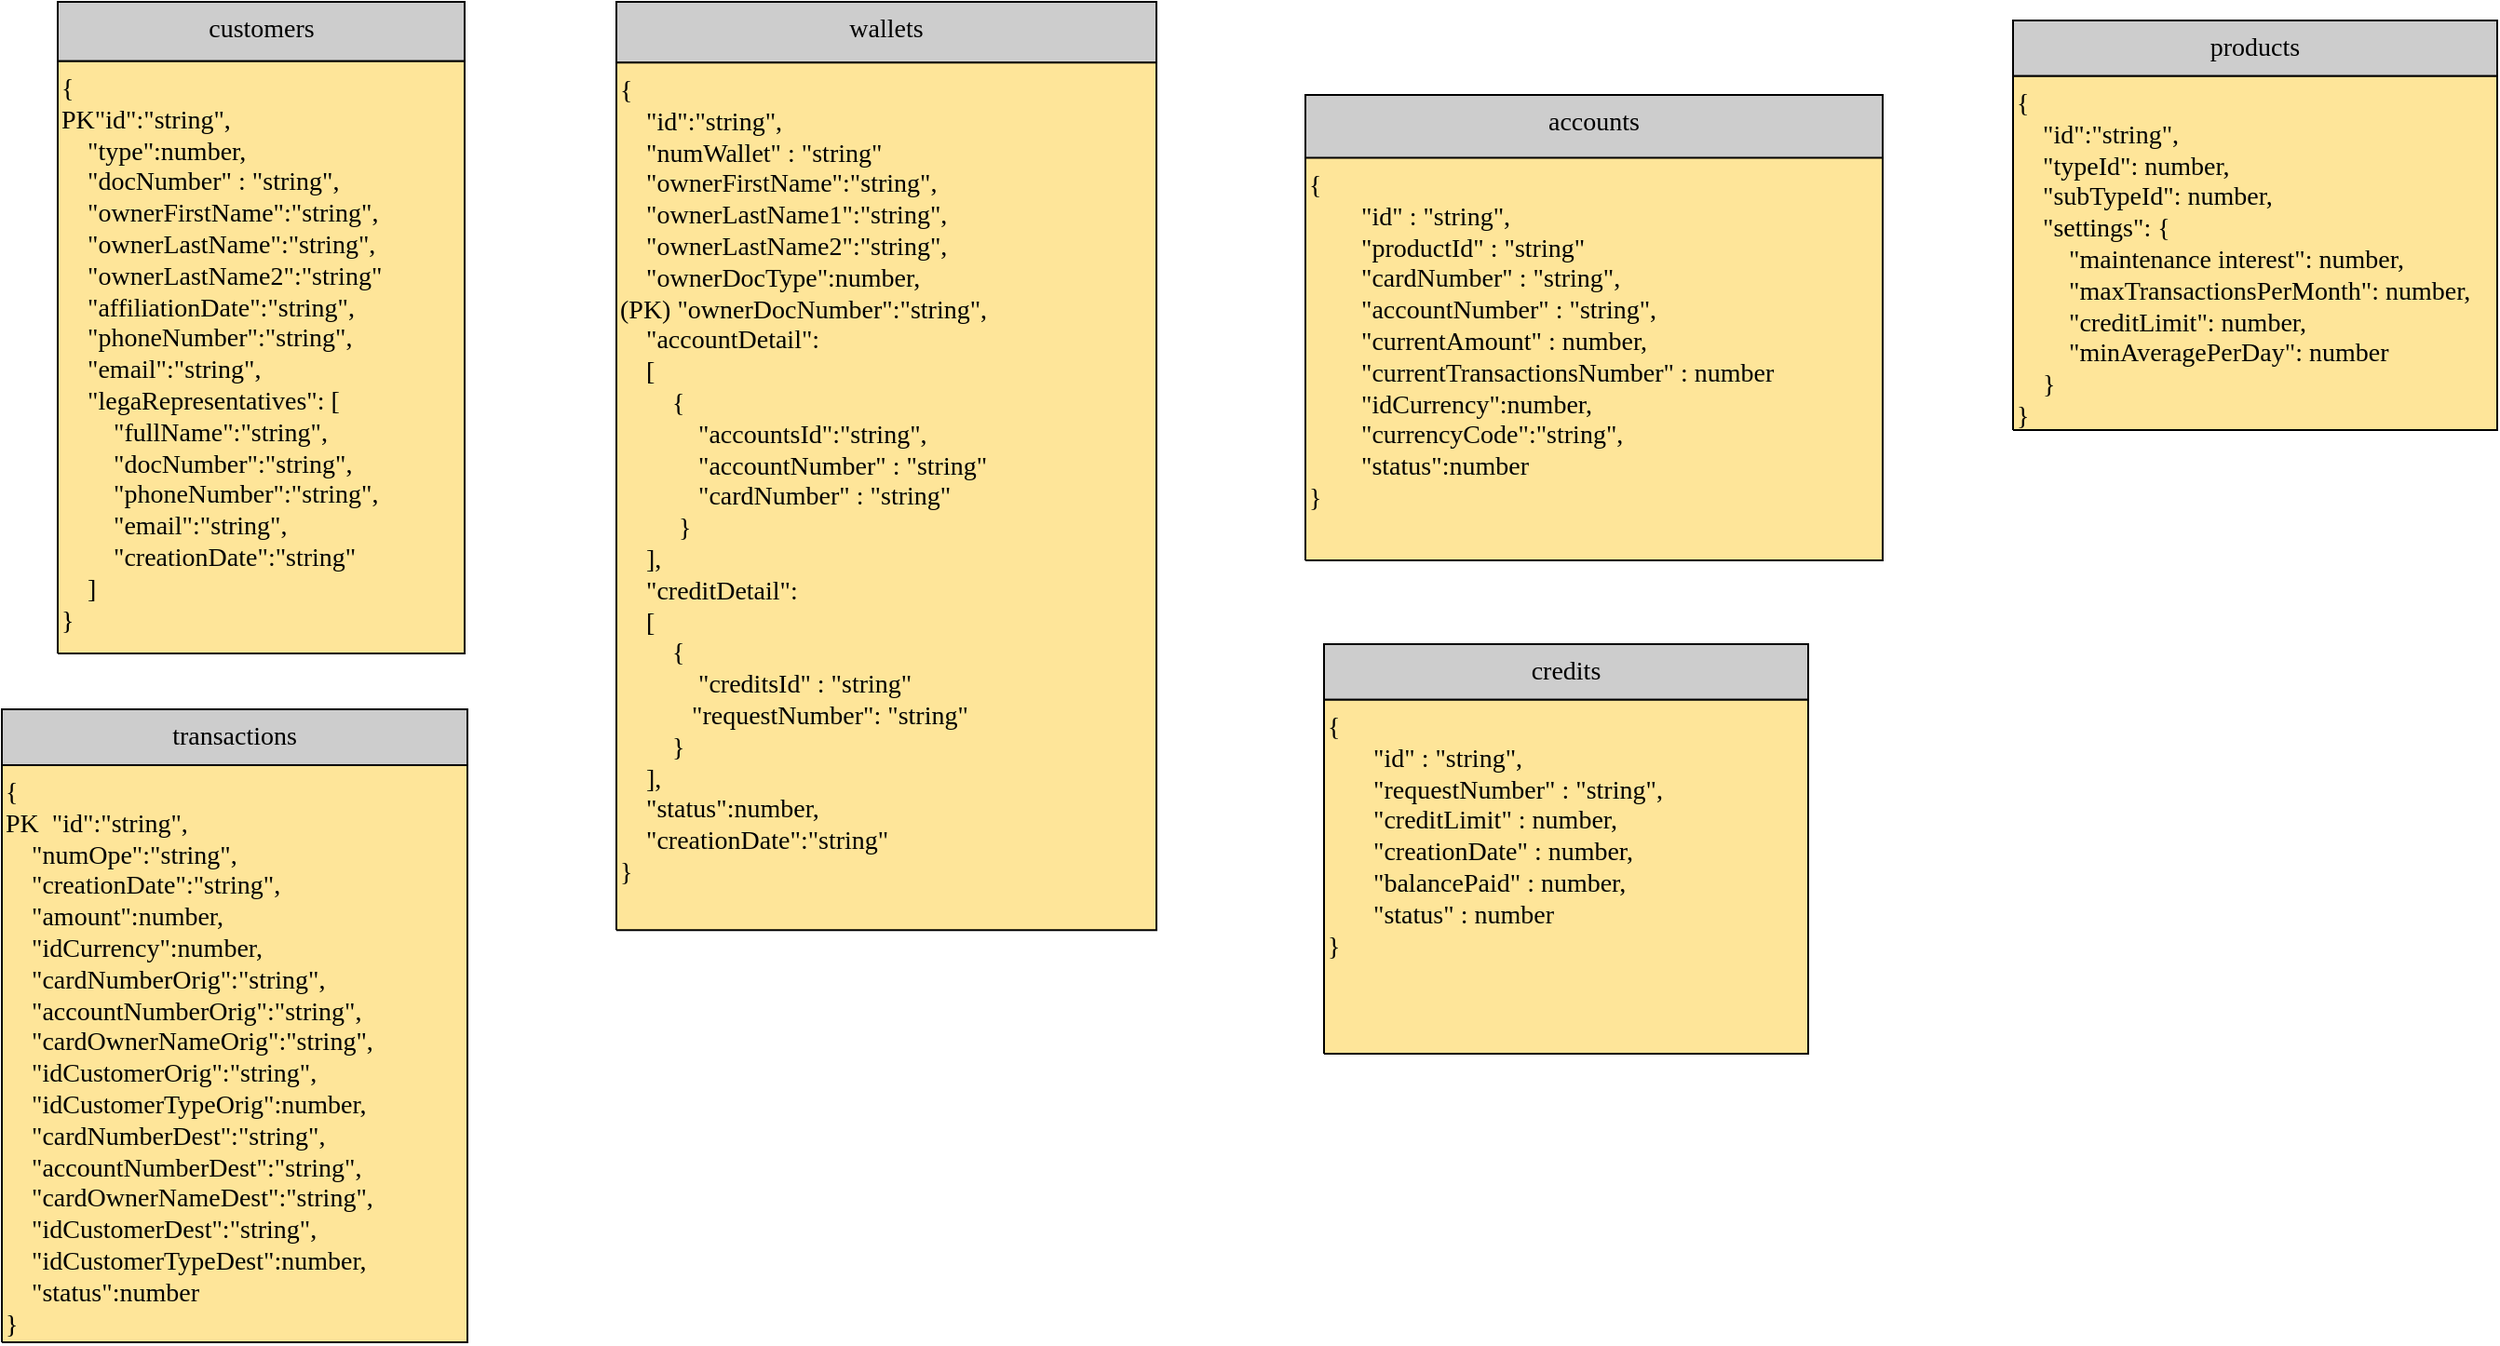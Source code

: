 <mxfile version="17.4.6" type="device"><diagram id="rh9kqIKtJPq5a2ciI5zc" name="Modelo"><mxGraphModel dx="1689" dy="831" grid="1" gridSize="10" guides="1" tooltips="1" connect="1" arrows="1" fold="1" page="1" pageScale="1" pageWidth="827" pageHeight="1169" math="0" shadow="0"><root><mxCell id="0"/><mxCell id="1" parent="0"/><mxCell id="AFvDmCn3Klp6dKQdkjxe-1" value="" style="group" parent="1" vertex="1" connectable="0"><mxGeometry x="1610" y="30" width="260" height="220" as="geometry"/></mxCell><mxCell id="Pc2MlKasj1M051VpqCcg-2" value="&lt;font style=&quot;font-size: 14px ; font-family: &amp;#34;calibri&amp;#34; ; color: #000000 ; direction: ltr ; letter-spacing: 0px ; line-height: 120% ; opacity: 1&quot;&gt;products&lt;br&gt;&lt;/font&gt;" style="verticalAlign=top;align=center;vsdxID=2169;fillColor=#CDCDCD;gradientColor=none;shape=stencil(nZBLDoAgDERP0z3SIyjew0SURgSD+Lu9kMZoXLhwN9O+tukAlrNpJg1SzDH4QW/URgNYgZTkjA4UkwJUgGXng+6DX1zLfmoymdXo17xh5zmRJ6Q42BWCfc2oJfdAr+Yv+AP9Cb7OJ3H/2JG1HNGz/84klThPVCc=);labelBackgroundColor=none;rounded=0;html=1;whiteSpace=wrap;" parent="AFvDmCn3Klp6dKQdkjxe-1" vertex="1"><mxGeometry width="260" height="29.858" as="geometry"/></mxCell><mxCell id="Pc2MlKasj1M051VpqCcg-3" value="&lt;p style=&quot;margin: 0px ; direction: ltr&quot;&gt;&lt;font face=&quot;calibri&quot;&gt;&lt;span style=&quot;font-size: 14px&quot;&gt;{&lt;/span&gt;&lt;/font&gt;&lt;/p&gt;&lt;p style=&quot;margin: 0px ; direction: ltr&quot;&gt;&lt;font face=&quot;calibri&quot;&gt;&lt;span style=&quot;font-size: 14px&quot;&gt;&amp;nbsp; &amp;nbsp; &quot;id&quot;:&quot;string&quot;,&lt;/span&gt;&lt;/font&gt;&lt;/p&gt;&lt;p style=&quot;margin: 0px ; direction: ltr&quot;&gt;&lt;font face=&quot;calibri&quot;&gt;&lt;span style=&quot;font-size: 14px&quot;&gt;&amp;nbsp; &amp;nbsp; &quot;typeId&quot;: number,&lt;/span&gt;&lt;/font&gt;&lt;/p&gt;&lt;p style=&quot;margin: 0px ; direction: ltr&quot;&gt;&lt;font face=&quot;calibri&quot;&gt;&lt;span style=&quot;font-size: 14px&quot;&gt;&amp;nbsp; &amp;nbsp; &quot;subTypeId&quot;: number,&lt;/span&gt;&lt;/font&gt;&lt;/p&gt;&lt;p style=&quot;margin: 0px ; direction: ltr&quot;&gt;&lt;font face=&quot;calibri&quot;&gt;&lt;span style=&quot;font-size: 14px&quot;&gt;&amp;nbsp; &amp;nbsp; &quot;settings&quot;: {&lt;/span&gt;&lt;/font&gt;&lt;/p&gt;&lt;p style=&quot;margin: 0px ; direction: ltr&quot;&gt;&lt;font face=&quot;calibri&quot;&gt;&lt;span style=&quot;font-size: 14px&quot;&gt;&amp;nbsp; &amp;nbsp; &amp;nbsp; &amp;nbsp; &quot;maintenance interest&quot;: number,&lt;/span&gt;&lt;/font&gt;&lt;/p&gt;&lt;p style=&quot;margin: 0px ; direction: ltr&quot;&gt;&lt;span style=&quot;font-size: 14px ; font-family: &amp;#34;calibri&amp;#34;&quot;&gt;&amp;nbsp; &amp;nbsp; &amp;nbsp; &amp;nbsp; &quot;maxTransactionsPerMonth&quot;: number,&lt;/span&gt;&lt;/p&gt;&lt;p style=&quot;margin: 0px ; direction: ltr&quot;&gt;&lt;span style=&quot;font-size: 14px ; font-family: &amp;#34;calibri&amp;#34;&quot;&gt;&amp;nbsp; &amp;nbsp; &amp;nbsp; &amp;nbsp; &quot;creditLimit&quot;: number,&lt;/span&gt;&lt;/p&gt;&lt;p style=&quot;margin: 0px ; direction: ltr&quot;&gt;&lt;span style=&quot;font-size: 14px ; font-family: &amp;#34;calibri&amp;#34;&quot;&gt;&amp;nbsp; &amp;nbsp; &amp;nbsp; &amp;nbsp; &quot;minAveragePerDay&quot;: number&lt;/span&gt;&lt;/p&gt;&lt;p style=&quot;margin: 0px ; direction: ltr&quot;&gt;&lt;span style=&quot;font-size: 14px ; font-family: &amp;#34;calibri&amp;#34;&quot;&gt;&amp;nbsp; &amp;nbsp; }&lt;/span&gt;&lt;br&gt;&lt;/p&gt;&lt;p style=&quot;margin: 0px ; direction: ltr&quot;&gt;&lt;font face=&quot;calibri&quot;&gt;&lt;span style=&quot;font-size: 14px&quot;&gt;}&lt;/span&gt;&lt;/font&gt;&lt;/p&gt;" style="verticalAlign=top;align=left;vsdxID=2170;fillColor=#fee599;gradientColor=none;shape=stencil(nZBLDoAgDERP0z3SIyjew0SURgSD+Lu9kMZoXLhwN9O+tukAlrNpJg1SzDH4QW/URgNYgZTkjA4UkwJUgGXng+6DX1zLfmoymdXo17xh5zmRJ6Q42BWCfc2oJfdAr+Yv+AP9Cb7OJ3H/2JG1HNGz/84klThPVCc=);labelBackgroundColor=none;rounded=0;html=1;whiteSpace=wrap;" parent="AFvDmCn3Klp6dKQdkjxe-1" vertex="1"><mxGeometry y="29.86" width="260" height="190.14" as="geometry"/></mxCell><mxCell id="AFvDmCn3Klp6dKQdkjxe-4" value="" style="group" parent="1" vertex="1" connectable="0"><mxGeometry x="1230" y="70" width="310" height="250" as="geometry"/></mxCell><mxCell id="AFvDmCn3Klp6dKQdkjxe-2" value="&lt;font style=&quot;font-size: 14px ; font-family: &amp;#34;calibri&amp;#34; ; color: #000000 ; direction: ltr ; letter-spacing: 0px ; line-height: 120% ; opacity: 1&quot;&gt;accounts&lt;br&gt;&lt;/font&gt;" style="verticalAlign=top;align=center;vsdxID=2169;fillColor=#CDCDCD;gradientColor=none;shape=stencil(nZBLDoAgDERP0z3SIyjew0SURgSD+Lu9kMZoXLhwN9O+tukAlrNpJg1SzDH4QW/URgNYgZTkjA4UkwJUgGXng+6DX1zLfmoymdXo17xh5zmRJ6Q42BWCfc2oJfdAr+Yv+AP9Cb7OJ3H/2JG1HNGz/84klThPVCc=);labelBackgroundColor=none;rounded=0;html=1;whiteSpace=wrap;" parent="AFvDmCn3Klp6dKQdkjxe-4" vertex="1"><mxGeometry width="310" height="33.952" as="geometry"/></mxCell><mxCell id="AFvDmCn3Klp6dKQdkjxe-3" value="&lt;p style=&quot;margin: 0px ; direction: ltr&quot;&gt;&lt;font face=&quot;calibri&quot;&gt;&lt;span style=&quot;font-size: 14px&quot;&gt;{&lt;/span&gt;&lt;/font&gt;&lt;/p&gt;&lt;p style=&quot;margin: 0px ; direction: ltr&quot;&gt;&lt;font face=&quot;calibri&quot;&gt;&lt;span style=&quot;font-size: 14px&quot;&gt;&amp;nbsp; &amp;nbsp; &amp;nbsp; &amp;nbsp; &quot;id&quot; : &quot;string&quot;,&lt;/span&gt;&lt;/font&gt;&lt;/p&gt;&lt;p style=&quot;margin: 0px ; direction: ltr&quot;&gt;&lt;font face=&quot;calibri&quot;&gt;&lt;span style=&quot;font-size: 14px&quot;&gt;&amp;nbsp; &amp;nbsp; &amp;nbsp; &amp;nbsp; &quot;productId&quot; : &quot;string&quot;&lt;/span&gt;&lt;/font&gt;&lt;/p&gt;&lt;p style=&quot;margin: 0px ; direction: ltr&quot;&gt;&lt;span style=&quot;font-family: &amp;#34;calibri&amp;#34; ; font-size: 14px&quot;&gt;&amp;nbsp; &amp;nbsp; &amp;nbsp; &amp;nbsp; &quot;cardNumber&quot; : &quot;string&quot;,&lt;/span&gt;&lt;font face=&quot;calibri&quot;&gt;&lt;span style=&quot;font-size: 14px&quot;&gt;&lt;br&gt;&lt;/span&gt;&lt;/font&gt;&lt;/p&gt;&lt;p style=&quot;margin: 0px ; direction: ltr&quot;&gt;&lt;span style=&quot;font-family: &amp;#34;calibri&amp;#34; ; font-size: 14px&quot;&gt;&amp;nbsp; &amp;nbsp; &amp;nbsp; &amp;nbsp; &quot;accountNumber&quot; : &quot;string&quot;,&lt;/span&gt;&lt;span style=&quot;font-family: &amp;#34;calibri&amp;#34; ; font-size: 14px&quot;&gt;&lt;br&gt;&lt;/span&gt;&lt;/p&gt;&lt;p style=&quot;margin: 0px ; direction: ltr&quot;&gt;&lt;span style=&quot;font-family: &amp;#34;calibri&amp;#34; ; font-size: 14px&quot;&gt;&amp;nbsp; &amp;nbsp; &amp;nbsp; &amp;nbsp; &quot;currentAmount&quot; : number,&lt;/span&gt;&lt;span style=&quot;font-family: &amp;#34;calibri&amp;#34; ; font-size: 14px&quot;&gt;&lt;br&gt;&lt;/span&gt;&lt;/p&gt;&lt;p style=&quot;margin: 0px ; direction: ltr&quot;&gt;&lt;span style=&quot;font-family: &amp;#34;calibri&amp;#34; ; font-size: 14px&quot;&gt;&amp;nbsp; &amp;nbsp; &amp;nbsp; &amp;nbsp; &quot;currentTransactionsNumber&quot; : number&lt;/span&gt;&lt;/p&gt;&lt;p style=&quot;margin: 0px ; direction: ltr&quot;&gt;&lt;font face=&quot;calibri&quot;&gt;&lt;span style=&quot;font-size: 14px&quot;&gt;&amp;nbsp; &amp;nbsp; &amp;nbsp; &amp;nbsp; &quot;idCurrency&quot;:number,&lt;/span&gt;&lt;/font&gt;&lt;/p&gt;&lt;p style=&quot;margin: 0px ; direction: ltr&quot;&gt;&lt;font face=&quot;calibri&quot;&gt;&lt;span style=&quot;font-size: 14px&quot;&gt;&amp;nbsp; &amp;nbsp; &amp;nbsp; &amp;nbsp; &quot;currencyCode&quot;:&quot;string&quot;,&lt;/span&gt;&lt;/font&gt;&lt;/p&gt;&lt;p style=&quot;margin: 0px ; direction: ltr&quot;&gt;&lt;span style=&quot;font-size: 14px ; font-family: &amp;#34;calibri&amp;#34;&quot;&gt;&amp;nbsp; &amp;nbsp; &amp;nbsp; &amp;nbsp; &quot;status&quot;:number&lt;/span&gt;&lt;/p&gt;&lt;p style=&quot;margin: 0px ; direction: ltr&quot;&gt;&lt;font face=&quot;calibri&quot;&gt;&lt;span style=&quot;font-size: 14px&quot;&gt;}&lt;/span&gt;&lt;/font&gt;&lt;/p&gt;" style="verticalAlign=top;align=left;vsdxID=2170;fillColor=#fee599;gradientColor=none;shape=stencil(nZBLDoAgDERP0z3SIyjew0SURgSD+Lu9kMZoXLhwN9O+tukAlrNpJg1SzDH4QW/URgNYgZTkjA4UkwJUgGXng+6DX1zLfmoymdXo17xh5zmRJ6Q42BWCfc2oJfdAr+Yv+AP9Cb7OJ3H/2JG1HNGz/84klThPVCc=);labelBackgroundColor=none;rounded=0;html=1;whiteSpace=wrap;" parent="AFvDmCn3Klp6dKQdkjxe-4" vertex="1"><mxGeometry y="33.794" width="310" height="216.206" as="geometry"/></mxCell><mxCell id="AFvDmCn3Klp6dKQdkjxe-5" value="" style="group" parent="1" vertex="1" connectable="0"><mxGeometry x="1240" y="365" width="260" height="220" as="geometry"/></mxCell><mxCell id="AFvDmCn3Klp6dKQdkjxe-6" value="&lt;font style=&quot;font-size: 14px ; font-family: &amp;#34;calibri&amp;#34; ; color: #000000 ; direction: ltr ; letter-spacing: 0px ; line-height: 120% ; opacity: 1&quot;&gt;credits&lt;br&gt;&lt;/font&gt;" style="verticalAlign=top;align=center;vsdxID=2169;fillColor=#CDCDCD;gradientColor=none;shape=stencil(nZBLDoAgDERP0z3SIyjew0SURgSD+Lu9kMZoXLhwN9O+tukAlrNpJg1SzDH4QW/URgNYgZTkjA4UkwJUgGXng+6DX1zLfmoymdXo17xh5zmRJ6Q42BWCfc2oJfdAr+Yv+AP9Cb7OJ3H/2JG1HNGz/84klThPVCc=);labelBackgroundColor=none;rounded=0;html=1;whiteSpace=wrap;" parent="AFvDmCn3Klp6dKQdkjxe-5" vertex="1"><mxGeometry width="260" height="29.858" as="geometry"/></mxCell><mxCell id="AFvDmCn3Klp6dKQdkjxe-7" value="&lt;p style=&quot;margin: 0px ; direction: ltr&quot;&gt;&lt;font face=&quot;calibri&quot;&gt;&lt;span style=&quot;font-size: 14px&quot;&gt;{&lt;/span&gt;&lt;/font&gt;&lt;/p&gt;&lt;p style=&quot;margin: 0px ; direction: ltr&quot;&gt;&lt;font face=&quot;calibri&quot;&gt;&lt;span style=&quot;font-size: 14px&quot;&gt;&amp;nbsp; &amp;nbsp; &amp;nbsp; &amp;nbsp;&quot;id&quot; : &quot;string&quot;,&lt;/span&gt;&lt;/font&gt;&lt;/p&gt;&lt;p style=&quot;margin: 0px ; direction: ltr&quot;&gt;&lt;font face=&quot;calibri&quot;&gt;&lt;span style=&quot;font-size: 14px&quot;&gt;&amp;nbsp; &amp;nbsp; &amp;nbsp; &amp;nbsp;&quot;requestNumber&quot; : &quot;string&quot;,&lt;/span&gt;&lt;/font&gt;&lt;/p&gt;&lt;p style=&quot;margin: 0px ; direction: ltr&quot;&gt;&lt;span style=&quot;font-family: &amp;#34;calibri&amp;#34; ; font-size: 14px&quot;&gt;&amp;nbsp; &amp;nbsp; &amp;nbsp; &amp;nbsp;&quot;&lt;/span&gt;&lt;span style=&quot;font-family: &amp;#34;calibri&amp;#34; ; font-size: 14px&quot;&gt;creditLimit&lt;/span&gt;&lt;span style=&quot;font-family: &amp;#34;calibri&amp;#34; ; font-size: 14px&quot;&gt;&quot; : number,&lt;/span&gt;&lt;font face=&quot;calibri&quot;&gt;&lt;span style=&quot;font-size: 14px&quot;&gt;&lt;br&gt;&lt;/span&gt;&lt;/font&gt;&lt;/p&gt;&lt;p style=&quot;margin: 0px ; direction: ltr&quot;&gt;&lt;span style=&quot;font-family: &amp;#34;calibri&amp;#34; ; font-size: 14px&quot;&gt;&amp;nbsp; &amp;nbsp; &amp;nbsp; &amp;nbsp;&quot;creationDate&quot; : number,&lt;/span&gt;&lt;span style=&quot;font-family: &amp;#34;calibri&amp;#34; ; font-size: 14px&quot;&gt;&lt;br&gt;&lt;/span&gt;&lt;/p&gt;&lt;p style=&quot;margin: 0px ; direction: ltr&quot;&gt;&lt;span style=&quot;font-family: &amp;#34;calibri&amp;#34; ; font-size: 14px&quot;&gt;&amp;nbsp; &amp;nbsp; &amp;nbsp; &amp;nbsp;&quot;balancePaid&quot; : number,&lt;/span&gt;&lt;span style=&quot;font-family: &amp;#34;calibri&amp;#34; ; font-size: 14px&quot;&gt;&lt;br&gt;&lt;/span&gt;&lt;/p&gt;&lt;p style=&quot;margin: 0px ; direction: ltr&quot;&gt;&lt;span style=&quot;font-family: &amp;#34;calibri&amp;#34; ; font-size: 14px&quot;&gt;&amp;nbsp; &amp;nbsp; &amp;nbsp; &amp;nbsp;&quot;status&quot; : number&lt;/span&gt;&lt;/p&gt;&lt;p style=&quot;margin: 0px ; direction: ltr&quot;&gt;&lt;font face=&quot;calibri&quot;&gt;&lt;span style=&quot;font-size: 14px&quot;&gt;}&lt;/span&gt;&lt;/font&gt;&lt;/p&gt;" style="verticalAlign=top;align=left;vsdxID=2170;fillColor=#fee599;gradientColor=none;shape=stencil(nZBLDoAgDERP0z3SIyjew0SURgSD+Lu9kMZoXLhwN9O+tukAlrNpJg1SzDH4QW/URgNYgZTkjA4UkwJUgGXng+6DX1zLfmoymdXo17xh5zmRJ6Q42BWCfc2oJfdAr+Yv+AP9Cb7OJ3H/2JG1HNGz/84klThPVCc=);labelBackgroundColor=none;rounded=0;html=1;whiteSpace=wrap;" parent="AFvDmCn3Klp6dKQdkjxe-5" vertex="1"><mxGeometry y="29.86" width="260" height="190.14" as="geometry"/></mxCell><mxCell id="AFvDmCn3Klp6dKQdkjxe-8" value="" style="group" parent="1" vertex="1" connectable="0"><mxGeometry x="560" y="20" width="218.5" height="350" as="geometry"/></mxCell><mxCell id="ISMrwbxgH4KY_6jy7jcU-2" value="&lt;font style=&quot;font-size: 14px ; font-family: &amp;#34;calibri&amp;#34; ; color: #000000 ; direction: ltr ; letter-spacing: 0px ; line-height: 120% ; opacity: 1&quot;&gt;customers&lt;br&gt;&lt;/font&gt;" style="verticalAlign=top;align=center;vsdxID=2166;fillColor=#CDCDCD;gradientColor=none;shape=stencil(nZBLDoAgDERP0z3SIyjew0SURgSD+Lu9kMZoXLhwN9O+tukAlrNpJg1SzDH4QW/URgNYgZTkjA4UkwJUgGXng+6DX1zLfmoymdXo17xh5zmRJ6Q42BWCfc2oJfdAr+Yv+AP9Cb7OJ3H/2JG1HNGz/84klThPVCc=);labelBackgroundColor=none;rounded=0;html=1;whiteSpace=wrap;" parent="AFvDmCn3Klp6dKQdkjxe-8" vertex="1"><mxGeometry width="218.5" height="31.818" as="geometry"/></mxCell><mxCell id="ISMrwbxgH4KY_6jy7jcU-3" value="&lt;font style=&quot;direction: ltr ; line-height: 120% ; opacity: 1 ; font-size: 14px&quot; face=&quot;calibri&quot;&gt;&lt;div&gt;{&lt;/div&gt;&lt;div&gt;PK&quot;id&quot;:&quot;string&quot;,&lt;/div&gt;&lt;div&gt;&amp;nbsp; &amp;nbsp; &quot;type&quot;:number,&lt;/div&gt;&lt;div&gt;&amp;nbsp; &amp;nbsp; &quot;docNumber&quot; : &quot;string&quot;,&lt;/div&gt;&lt;div&gt;&lt;div&gt;&amp;nbsp; &amp;nbsp; &quot;ownerFirstName&quot;:&quot;string&quot;,&lt;/div&gt;&lt;div&gt;&amp;nbsp; &amp;nbsp; &quot;ownerLastName&quot;:&quot;string&quot;,&lt;br&gt;&lt;/div&gt;&amp;nbsp; &amp;nbsp; &quot;ownerLastName2&quot;:&quot;string&quot;&lt;br&gt;&lt;/div&gt;&lt;div&gt;&amp;nbsp; &amp;nbsp; &quot;affiliationDate&quot;:&quot;string&quot;,&lt;/div&gt;&lt;div&gt;&amp;nbsp; &amp;nbsp; &quot;phoneNumber&quot;:&quot;string&quot;,&lt;/div&gt;&lt;div&gt;&amp;nbsp; &amp;nbsp; &quot;email&quot;:&quot;string&quot;,&lt;/div&gt;&lt;div&gt;&amp;nbsp; &amp;nbsp; &quot;legaRepresentatives&quot;: [&lt;/div&gt;&lt;div&gt;&amp;nbsp; &amp;nbsp; &amp;nbsp; &amp;nbsp;&amp;nbsp;&lt;span&gt;&quot;fullName&quot;:&quot;string&quot;,&lt;/span&gt;&lt;/div&gt;&amp;nbsp; &amp;nbsp; &amp;nbsp; &amp;nbsp; &quot;docNumber&quot;:&quot;string&quot;,&lt;br&gt;&lt;div&gt;&amp;nbsp; &amp;nbsp; &amp;nbsp; &amp;nbsp; &quot;phoneNumber&quot;:&quot;string&quot;,&lt;/div&gt;&lt;div&gt;&amp;nbsp; &amp;nbsp; &amp;nbsp; &amp;nbsp; &quot;email&quot;:&quot;string&quot;,&lt;/div&gt;&amp;nbsp; &amp;nbsp; &amp;nbsp; &amp;nbsp; &quot;creationDate&quot;:&quot;string&quot;&lt;div&gt;&amp;nbsp; &amp;nbsp; ]&lt;/div&gt;&lt;div&gt;}&lt;/div&gt;&lt;/font&gt;" style="verticalAlign=top;align=left;vsdxID=2167;fillColor=#fee599;gradientColor=none;shape=stencil(nZBLDoAgDERP0z3SIyjew0SURgSD+Lu9kMZoXLhwN9O+tukAlrNpJg1SzDH4QW/URgNYgZTkjA4UkwJUgGXng+6DX1zLfmoymdXo17xh5zmRJ6Q42BWCfc2oJfdAr+Yv+AP9Cb7OJ3H/2JG1HNGz/84klThPVCc=);labelBackgroundColor=none;rounded=0;html=1;whiteSpace=wrap;" parent="AFvDmCn3Klp6dKQdkjxe-8" vertex="1"><mxGeometry y="31.818" width="218.5" height="318.182" as="geometry"/></mxCell><mxCell id="AFvDmCn3Klp6dKQdkjxe-9" value="" style="group" parent="1" vertex="1" connectable="0"><mxGeometry x="530" y="400" width="250" height="340.01" as="geometry"/></mxCell><mxCell id="yZQXJbe-bx_ae29GhIcZ-5" value="&lt;font style=&quot;font-size: 14px ; font-family: &amp;#34;calibri&amp;#34; ; color: #000000 ; direction: ltr ; letter-spacing: 0px ; line-height: 120% ; opacity: 1&quot;&gt;transactions&lt;br&gt;&lt;br&gt;&lt;/font&gt;" style="verticalAlign=top;align=center;vsdxID=2088;fillColor=#CDCDCD;gradientColor=none;shape=stencil(nZBLDoAgDERP0z3SIyjew0SURgSD+Lu9kMZoXLhwN9O+tukAlrNpJg1SzDH4QW/URgNYgZTkjA4UkwJUgGXng+6DX1zLfmoymdXo17xh5zmRJ6Q42BWCfc2oJfdAr+Yv+AP9Cb7OJ3H/2JG1HNGz/84klThPVCc=);labelBackgroundColor=none;rounded=0;html=1;whiteSpace=wrap;" parent="AFvDmCn3Klp6dKQdkjxe-9" vertex="1"><mxGeometry width="250" height="30" as="geometry"/></mxCell><mxCell id="yZQXJbe-bx_ae29GhIcZ-6" value="&lt;font style=&quot;direction: ltr ; line-height: 120% ; opacity: 1 ; font-size: 14px&quot; face=&quot;calibri&quot;&gt;&lt;div&gt;{&lt;/div&gt;&lt;div&gt;PK&amp;nbsp; &quot;id&quot;:&quot;string&quot;,&lt;/div&gt;&lt;div&gt;&amp;nbsp; &amp;nbsp; &quot;numOpe&quot;:&quot;string&quot;,&lt;/div&gt;&lt;div&gt;&amp;nbsp; &amp;nbsp; &quot;creationDate&quot;:&quot;string&quot;,&lt;/div&gt;&lt;div&gt;&amp;nbsp; &amp;nbsp; &quot;amount&quot;:number,&lt;/div&gt;&lt;div&gt;&amp;nbsp; &amp;nbsp; &quot;idCurrency&quot;:number,&lt;/div&gt;&lt;div&gt;&amp;nbsp; &amp;nbsp; &quot;cardNumberOrig&quot;:&quot;string&quot;,&lt;/div&gt;&lt;div&gt;&amp;nbsp; &amp;nbsp; &quot;accountNumberOrig&quot;:&quot;string&quot;,&lt;/div&gt;&lt;div&gt;&amp;nbsp; &amp;nbsp; &quot;cardOwnerNameOrig&quot;:&quot;string&quot;,&lt;/div&gt;&lt;div&gt;&amp;nbsp; &amp;nbsp; &quot;idCustomerOrig&quot;:&quot;string&quot;,&lt;/div&gt;&lt;div&gt;&amp;nbsp; &amp;nbsp; &quot;idCustomerTypeOrig&quot;:number,&lt;/div&gt;&lt;div&gt;&amp;nbsp; &amp;nbsp; &quot;cardNumberDest&quot;:&quot;string&quot;,&lt;/div&gt;&lt;div&gt;&amp;nbsp; &amp;nbsp; &quot;accountNumberDest&quot;:&quot;string&quot;,&lt;/div&gt;&lt;div&gt;&amp;nbsp; &amp;nbsp; &quot;cardOwnerNameDest&quot;:&quot;string&quot;,&lt;/div&gt;&lt;div&gt;&amp;nbsp; &amp;nbsp; &quot;idCustomerDest&quot;:&quot;string&quot;,&lt;/div&gt;&lt;div&gt;&amp;nbsp; &amp;nbsp; &quot;idCustomerTypeDest&quot;:number,&lt;/div&gt;&lt;div&gt;&amp;nbsp; &amp;nbsp; &quot;status&quot;:number&lt;/div&gt;&lt;div&gt;}&lt;/div&gt;&lt;/font&gt;" style="verticalAlign=top;align=left;vsdxID=2089;fillColor=#fee599;shape=stencil(nZBLDoAgDERP0z3SIyjew0SURgSD+Lu9kMZoXLhwN9O+tukAlrNpJg1SzDH4QW/URgNYgZTkjA4UkwJUgGXng+6DX1zLfmoymdXo17xh5zmRJ6Q42BWCfc2oJfdAr+Yv+AP9Cb7OJ3H/2JG1HNGz/84klThPVCc=);labelBackgroundColor=none;rounded=0;html=1;whiteSpace=wrap;" parent="AFvDmCn3Klp6dKQdkjxe-9" vertex="1"><mxGeometry y="30" width="250" height="310.01" as="geometry"/></mxCell><mxCell id="AFvDmCn3Klp6dKQdkjxe-10" value="" style="group" parent="1" vertex="1" connectable="0"><mxGeometry x="860" y="20" width="290" height="490" as="geometry"/></mxCell><mxCell id="F6mgGoziQFskEz5qSjYl-2" value="&lt;font style=&quot;font-size: 14px ; font-family: &amp;#34;calibri&amp;#34; ; color: #000000 ; direction: ltr ; letter-spacing: 0px ; line-height: 120% ; opacity: 1&quot;&gt;wallets&lt;br&gt;&lt;/font&gt;" style="verticalAlign=top;align=center;vsdxID=2169;fillColor=#CDCDCD;gradientColor=none;shape=stencil(nZBLDoAgDERP0z3SIyjew0SURgSD+Lu9kMZoXLhwN9O+tukAlrNpJg1SzDH4QW/URgNYgZTkjA4UkwJUgGXng+6DX1zLfmoymdXo17xh5zmRJ6Q42BWCfc2oJfdAr+Yv+AP9Cb7OJ3H/2JG1HNGz/84klThPVCc=);labelBackgroundColor=none;rounded=0;html=1;whiteSpace=wrap;" parent="AFvDmCn3Klp6dKQdkjxe-10" vertex="1"><mxGeometry width="290" height="32.667" as="geometry"/></mxCell><mxCell id="F6mgGoziQFskEz5qSjYl-3" value="&lt;p style=&quot;margin: 0px ; direction: ltr&quot;&gt;&lt;font face=&quot;calibri&quot;&gt;&lt;span style=&quot;font-size: 14px&quot;&gt;{&lt;/span&gt;&lt;/font&gt;&lt;/p&gt;&lt;p style=&quot;margin: 0px ; direction: ltr&quot;&gt;&lt;font face=&quot;calibri&quot;&gt;&lt;span style=&quot;font-size: 14px&quot;&gt;&amp;nbsp; &amp;nbsp; &quot;id&quot;:&quot;string&quot;,&lt;/span&gt;&lt;/font&gt;&lt;/p&gt;&lt;p style=&quot;margin: 0px ; direction: ltr&quot;&gt;&lt;font face=&quot;calibri&quot;&gt;&lt;span style=&quot;font-size: 14px&quot;&gt;&amp;nbsp; &amp;nbsp; &quot;numWallet&quot; : &quot;string&quot;&lt;/span&gt;&lt;/font&gt;&lt;/p&gt;&lt;p style=&quot;margin: 0px ; direction: ltr&quot;&gt;&lt;font face=&quot;calibri&quot;&gt;&lt;span style=&quot;font-size: 14px&quot;&gt;&amp;nbsp; &amp;nbsp; &quot;ownerFirstName&quot;:&quot;string&quot;,&lt;/span&gt;&lt;/font&gt;&lt;/p&gt;&lt;p style=&quot;margin: 0px ; direction: ltr&quot;&gt;&lt;font face=&quot;calibri&quot;&gt;&lt;span style=&quot;font-size: 14px&quot;&gt;&amp;nbsp; &amp;nbsp; &quot;ownerLastName1&quot;:&quot;string&quot;,&lt;/span&gt;&lt;/font&gt;&lt;/p&gt;&lt;p style=&quot;margin: 0px ; direction: ltr&quot;&gt;&lt;span style=&quot;font-family: &amp;#34;calibri&amp;#34; ; font-size: 14px&quot;&gt;&amp;nbsp; &amp;nbsp; &quot;ownerLastName2&quot;:&quot;string&quot;,&lt;/span&gt;&lt;font face=&quot;calibri&quot;&gt;&lt;span style=&quot;font-size: 14px&quot;&gt;&lt;br&gt;&lt;/span&gt;&lt;/font&gt;&lt;/p&gt;&lt;p style=&quot;margin: 0px ; direction: ltr&quot;&gt;&lt;font face=&quot;calibri&quot;&gt;&lt;span style=&quot;font-size: 14px&quot;&gt;&amp;nbsp; &amp;nbsp; &quot;ownerDocType&quot;:number,&lt;/span&gt;&lt;/font&gt;&lt;/p&gt;&lt;p style=&quot;margin: 0px ; direction: ltr&quot;&gt;&lt;span style=&quot;font-size: 14px ; font-family: &amp;#34;calibri&amp;#34;&quot;&gt;(PK) &quot;ownerDocNumber&quot;:&quot;string&quot;,&lt;/span&gt;&lt;/p&gt;&lt;p style=&quot;margin: 0px ; direction: ltr&quot;&gt;&lt;font face=&quot;calibri&quot;&gt;&lt;span style=&quot;font-size: 14px&quot;&gt;&amp;nbsp; &amp;nbsp; &quot;accountDetail&quot;:&lt;/span&gt;&lt;/font&gt;&lt;/p&gt;&lt;p style=&quot;margin: 0px ; direction: ltr&quot;&gt;&lt;font face=&quot;calibri&quot;&gt;&lt;span style=&quot;font-size: 14px&quot;&gt;&amp;nbsp; &amp;nbsp; [&lt;/span&gt;&lt;/font&gt;&lt;/p&gt;&lt;p style=&quot;margin: 0px ; direction: ltr&quot;&gt;&lt;font face=&quot;calibri&quot;&gt;&lt;span style=&quot;font-size: 14px&quot;&gt;&amp;nbsp; &amp;nbsp; &amp;nbsp; &amp;nbsp; {&lt;/span&gt;&lt;/font&gt;&lt;/p&gt;&lt;p style=&quot;margin: 0px ; direction: ltr&quot;&gt;&lt;span style=&quot;font-family: &amp;#34;calibri&amp;#34; ; font-size: 14px&quot;&gt;&amp;nbsp; &amp;nbsp; &amp;nbsp; &amp;nbsp; &amp;nbsp; &amp;nbsp; &quot;accountsId&quot;:&quot;string&quot;,&lt;/span&gt;&lt;/p&gt;&lt;p style=&quot;margin: 0px ; direction: ltr&quot;&gt;&lt;span style=&quot;font-family: &amp;#34;calibri&amp;#34; ; font-size: 14px&quot;&gt;&amp;nbsp; &amp;nbsp; &amp;nbsp; &amp;nbsp; &amp;nbsp; &amp;nbsp; &quot;accountNumber&quot; : &quot;string&quot;&lt;/span&gt;&lt;/p&gt;&lt;p style=&quot;margin: 0px ; direction: ltr&quot;&gt;&lt;span style=&quot;font-family: &amp;#34;calibri&amp;#34; ; font-size: 14px&quot;&gt;&amp;nbsp; &amp;nbsp; &amp;nbsp; &amp;nbsp; &amp;nbsp; &amp;nbsp; &quot;cardNumber&quot; : &quot;string&quot;&lt;/span&gt;&lt;/p&gt;&lt;p style=&quot;margin: 0px ; direction: ltr&quot;&gt;&lt;span style=&quot;font-size: 14px ; font-family: &amp;#34;calibri&amp;#34;&quot;&gt;&amp;nbsp; &amp;nbsp; &amp;nbsp; &amp;nbsp; &amp;nbsp;}&lt;/span&gt;&lt;br&gt;&lt;/p&gt;&lt;p style=&quot;margin: 0px ; direction: ltr&quot;&gt;&lt;font face=&quot;calibri&quot;&gt;&lt;span style=&quot;font-size: 14px&quot;&gt;&amp;nbsp; &amp;nbsp; ],&lt;/span&gt;&lt;/font&gt;&lt;/p&gt;&lt;p style=&quot;margin: 0px ; direction: ltr&quot;&gt;&lt;font face=&quot;calibri&quot;&gt;&lt;span style=&quot;font-size: 14px&quot;&gt;&amp;nbsp; &amp;nbsp; &quot;creditDetail&quot;:&lt;/span&gt;&lt;/font&gt;&lt;/p&gt;&lt;p style=&quot;margin: 0px ; direction: ltr&quot;&gt;&lt;font face=&quot;calibri&quot;&gt;&lt;span style=&quot;font-size: 14px&quot;&gt;&amp;nbsp; &amp;nbsp; [&lt;/span&gt;&lt;/font&gt;&lt;/p&gt;&lt;p style=&quot;margin: 0px ; direction: ltr&quot;&gt;&lt;font face=&quot;calibri&quot;&gt;&lt;span style=&quot;font-size: 14px&quot;&gt;&amp;nbsp; &amp;nbsp; &amp;nbsp; &amp;nbsp; {&lt;/span&gt;&lt;/font&gt;&lt;/p&gt;&lt;p style=&quot;margin: 0px ; direction: ltr&quot;&gt;&lt;font face=&quot;calibri&quot;&gt;&lt;span style=&quot;font-size: 14px&quot;&gt;&amp;nbsp; &amp;nbsp; &amp;nbsp; &amp;nbsp; &amp;nbsp; &amp;nbsp; &quot;creditsId&quot; : &quot;string&quot;&lt;/span&gt;&lt;/font&gt;&lt;/p&gt;&lt;p style=&quot;margin: 0px ; direction: ltr&quot;&gt;&lt;font face=&quot;calibri&quot;&gt;&lt;span style=&quot;font-size: 14px&quot;&gt;&amp;nbsp; &amp;nbsp; &amp;nbsp; &amp;nbsp; &amp;nbsp; &amp;nbsp;&quot;requestNumber&quot;: &quot;string&quot;&lt;/span&gt;&lt;/font&gt;&lt;/p&gt;&lt;p style=&quot;margin: 0px ; direction: ltr&quot;&gt;&lt;font face=&quot;calibri&quot;&gt;&lt;span style=&quot;font-size: 14px&quot;&gt;&amp;nbsp; &amp;nbsp; &amp;nbsp; &amp;nbsp; }&lt;/span&gt;&lt;/font&gt;&lt;/p&gt;&lt;p style=&quot;margin: 0px ; direction: ltr&quot;&gt;&lt;font face=&quot;calibri&quot;&gt;&lt;span style=&quot;font-size: 14px&quot;&gt;&amp;nbsp; &amp;nbsp; ],&lt;/span&gt;&lt;/font&gt;&lt;/p&gt;&lt;p style=&quot;margin: 0px ; direction: ltr&quot;&gt;&lt;font face=&quot;calibri&quot;&gt;&lt;span style=&quot;font-size: 14px&quot;&gt;&amp;nbsp; &amp;nbsp; &quot;status&quot;:number,&lt;/span&gt;&lt;/font&gt;&lt;/p&gt;&lt;p style=&quot;margin: 0px ; direction: ltr&quot;&gt;&lt;font face=&quot;calibri&quot;&gt;&lt;span style=&quot;font-size: 14px&quot;&gt;&amp;nbsp; &amp;nbsp; &quot;creationDate&quot;:&quot;string&quot;&lt;/span&gt;&lt;/font&gt;&lt;/p&gt;&lt;p style=&quot;margin: 0px ; direction: ltr&quot;&gt;&lt;font face=&quot;calibri&quot;&gt;&lt;span style=&quot;font-size: 14px&quot;&gt;}&lt;/span&gt;&lt;/font&gt;&lt;/p&gt;" style="verticalAlign=top;align=left;vsdxID=2170;fillColor=#fee599;gradientColor=none;shape=stencil(nZBLDoAgDERP0z3SIyjew0SURgSD+Lu9kMZoXLhwN9O+tukAlrNpJg1SzDH4QW/URgNYgZTkjA4UkwJUgGXng+6DX1zLfmoymdXo17xh5zmRJ6Q42BWCfc2oJfdAr+Yv+AP9Cb7OJ3H/2JG1HNGz/84klThPVCc=);labelBackgroundColor=none;rounded=0;html=1;whiteSpace=wrap;" parent="AFvDmCn3Klp6dKQdkjxe-10" vertex="1"><mxGeometry y="32.664" width="290" height="466.014" as="geometry"/></mxCell></root></mxGraphModel></diagram></mxfile>